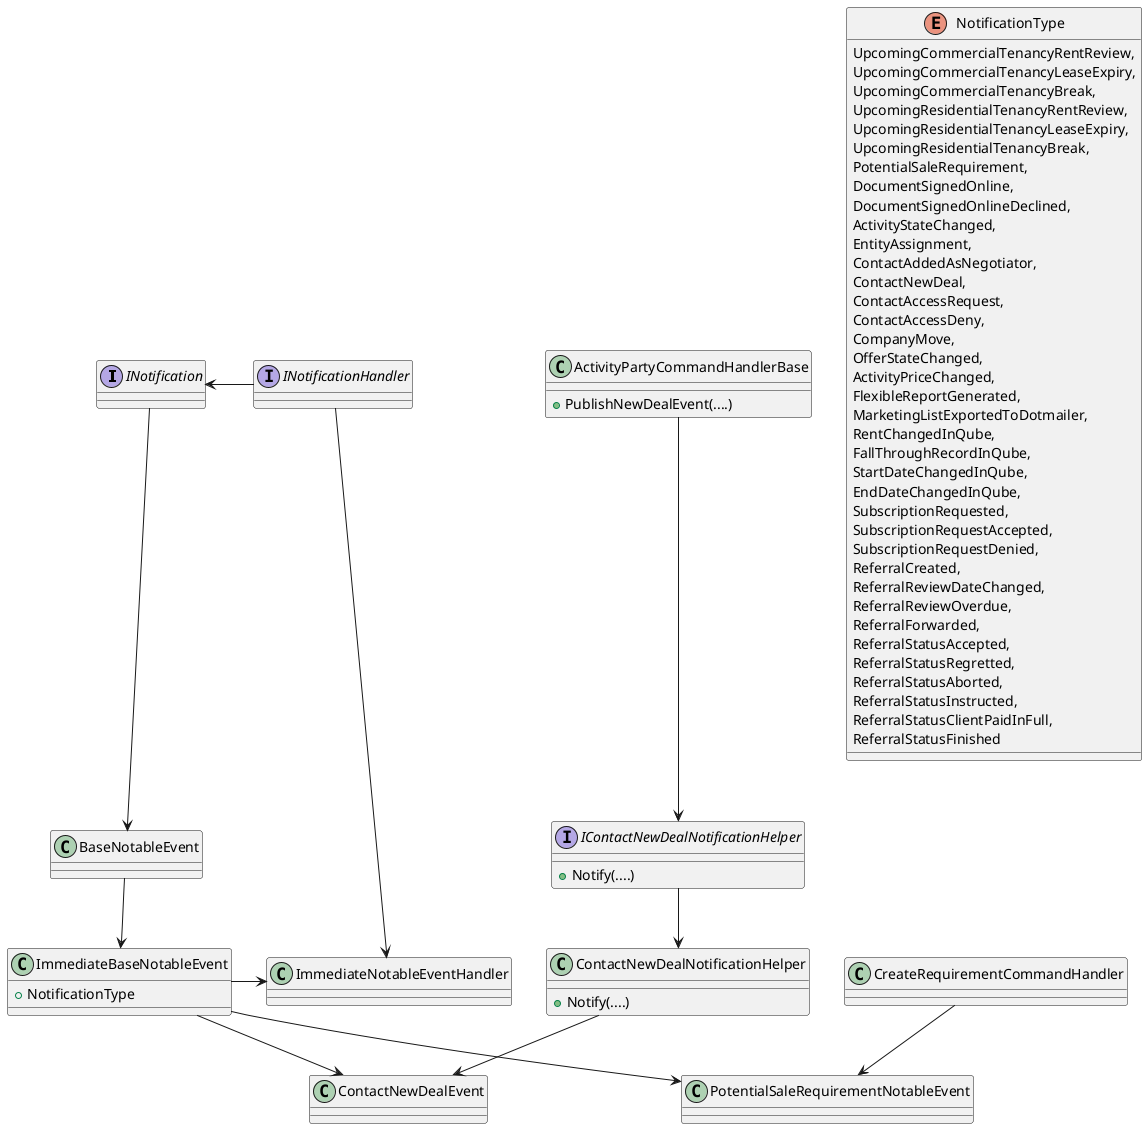 @startuml

interface INotification {}
Interface INotificationHandler{}
INotification <-right- INotificationHandler

class BaseNotableEvent {}
class ImmediateBaseNotableEvent {
    + NotificationType
}
class ContactNewDealEvent {}
class PotentialSaleRequirementNotableEvent {}


INotification --> BaseNotableEvent
BaseNotableEvent --> ImmediateBaseNotableEvent
ImmediateBaseNotableEvent --> ContactNewDealEvent
ImmediateBaseNotableEvent --> PotentialSaleRequirementNotableEvent

class ImmediateNotableEventHandler {}
INotificationHandler ---> ImmediateNotableEventHandler
ImmediateBaseNotableEvent -> ImmediateNotableEventHandler

class ActivityPartyCommandHandlerBase {
    + PublishNewDealEvent(....)
}

Interface IContactNewDealNotificationHelper {
    + Notify(....)
}

class ContactNewDealNotificationHelper {
    + Notify(....)
}

IContactNewDealNotificationHelper --> ContactNewDealNotificationHelper
ActivityPartyCommandHandlerBase --> IContactNewDealNotificationHelper
ContactNewDealNotificationHelper --> ContactNewDealEvent

class CreateRequirementCommandHandler{}
CreateRequirementCommandHandler --> PotentialSaleRequirementNotableEvent

enum NotificationType
{
    UpcomingCommercialTenancyRentReview,
    UpcomingCommercialTenancyLeaseExpiry,
    UpcomingCommercialTenancyBreak,
    UpcomingResidentialTenancyRentReview,
    UpcomingResidentialTenancyLeaseExpiry,
    UpcomingResidentialTenancyBreak,
    PotentialSaleRequirement,
    DocumentSignedOnline,
    DocumentSignedOnlineDeclined,
    ActivityStateChanged,
    EntityAssignment,
    ContactAddedAsNegotiator,
    ContactNewDeal,
    ContactAccessRequest,
    ContactAccessDeny,
    CompanyMove,
    OfferStateChanged,
    ActivityPriceChanged,
    FlexibleReportGenerated,
    MarketingListExportedToDotmailer,
    RentChangedInQube,
    FallThroughRecordInQube,
    StartDateChangedInQube,
    EndDateChangedInQube,
    SubscriptionRequested,
    SubscriptionRequestAccepted,
    SubscriptionRequestDenied,
    ReferralCreated,
    ReferralReviewDateChanged,
    ReferralReviewOverdue,
    ReferralForwarded,
    ReferralStatusAccepted,
    ReferralStatusRegretted,
    ReferralStatusAborted,
    ReferralStatusInstructed,
    ReferralStatusClientPaidInFull,
    ReferralStatusFinished
}
@enduml
